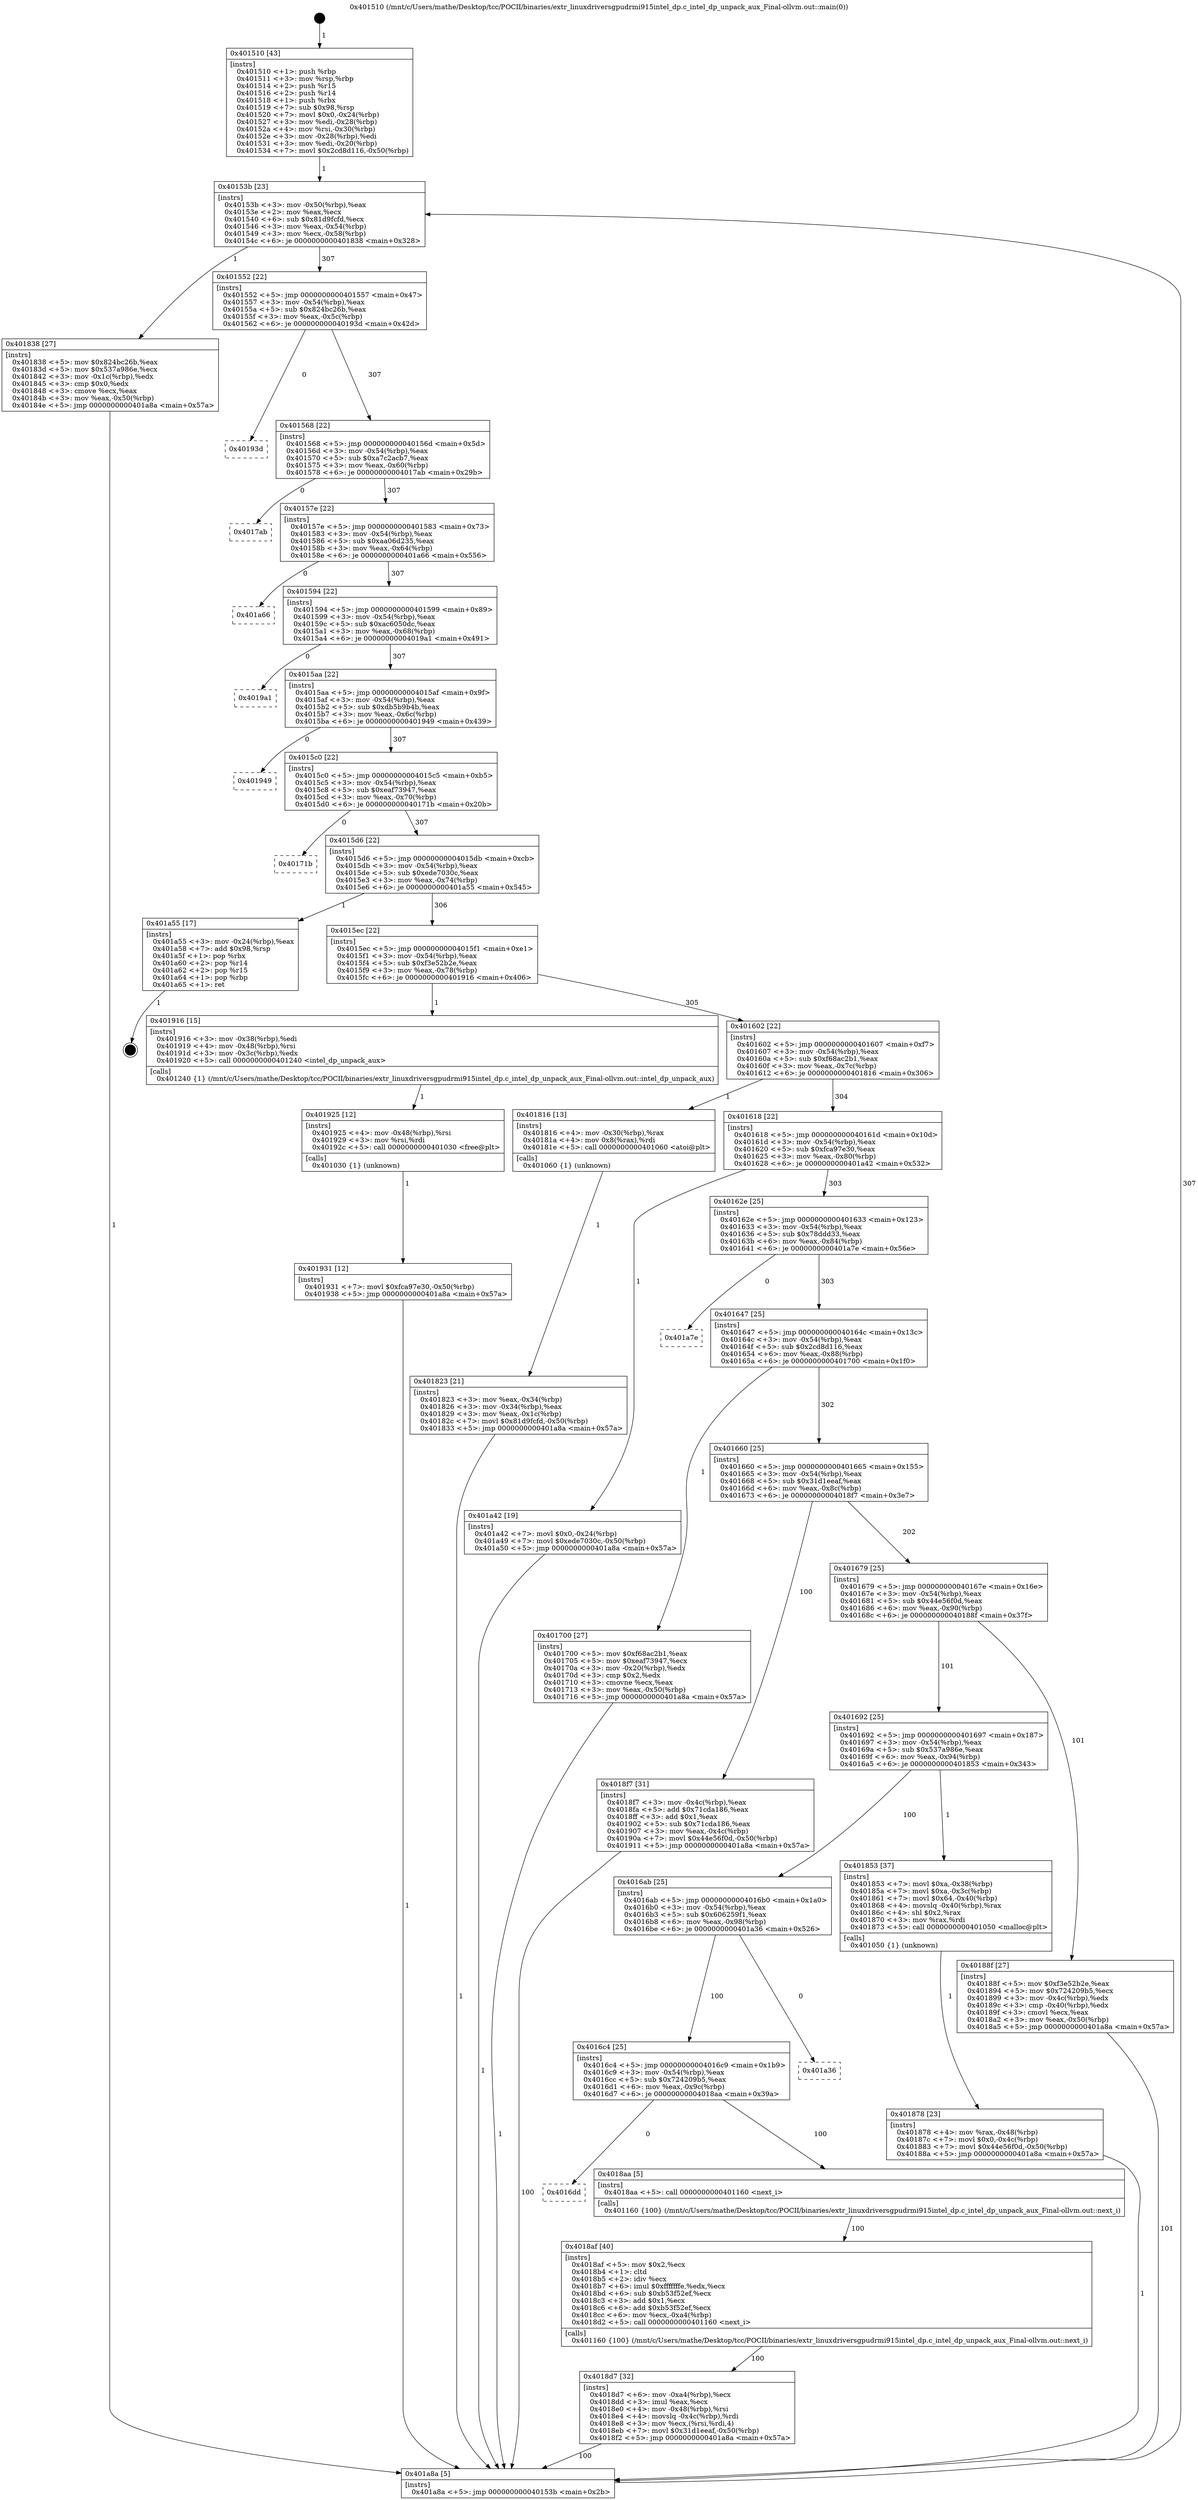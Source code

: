 digraph "0x401510" {
  label = "0x401510 (/mnt/c/Users/mathe/Desktop/tcc/POCII/binaries/extr_linuxdriversgpudrmi915intel_dp.c_intel_dp_unpack_aux_Final-ollvm.out::main(0))"
  labelloc = "t"
  node[shape=record]

  Entry [label="",width=0.3,height=0.3,shape=circle,fillcolor=black,style=filled]
  "0x40153b" [label="{
     0x40153b [23]\l
     | [instrs]\l
     &nbsp;&nbsp;0x40153b \<+3\>: mov -0x50(%rbp),%eax\l
     &nbsp;&nbsp;0x40153e \<+2\>: mov %eax,%ecx\l
     &nbsp;&nbsp;0x401540 \<+6\>: sub $0x81d9fcfd,%ecx\l
     &nbsp;&nbsp;0x401546 \<+3\>: mov %eax,-0x54(%rbp)\l
     &nbsp;&nbsp;0x401549 \<+3\>: mov %ecx,-0x58(%rbp)\l
     &nbsp;&nbsp;0x40154c \<+6\>: je 0000000000401838 \<main+0x328\>\l
  }"]
  "0x401838" [label="{
     0x401838 [27]\l
     | [instrs]\l
     &nbsp;&nbsp;0x401838 \<+5\>: mov $0x824bc26b,%eax\l
     &nbsp;&nbsp;0x40183d \<+5\>: mov $0x537a986e,%ecx\l
     &nbsp;&nbsp;0x401842 \<+3\>: mov -0x1c(%rbp),%edx\l
     &nbsp;&nbsp;0x401845 \<+3\>: cmp $0x0,%edx\l
     &nbsp;&nbsp;0x401848 \<+3\>: cmove %ecx,%eax\l
     &nbsp;&nbsp;0x40184b \<+3\>: mov %eax,-0x50(%rbp)\l
     &nbsp;&nbsp;0x40184e \<+5\>: jmp 0000000000401a8a \<main+0x57a\>\l
  }"]
  "0x401552" [label="{
     0x401552 [22]\l
     | [instrs]\l
     &nbsp;&nbsp;0x401552 \<+5\>: jmp 0000000000401557 \<main+0x47\>\l
     &nbsp;&nbsp;0x401557 \<+3\>: mov -0x54(%rbp),%eax\l
     &nbsp;&nbsp;0x40155a \<+5\>: sub $0x824bc26b,%eax\l
     &nbsp;&nbsp;0x40155f \<+3\>: mov %eax,-0x5c(%rbp)\l
     &nbsp;&nbsp;0x401562 \<+6\>: je 000000000040193d \<main+0x42d\>\l
  }"]
  Exit [label="",width=0.3,height=0.3,shape=circle,fillcolor=black,style=filled,peripheries=2]
  "0x40193d" [label="{
     0x40193d\l
  }", style=dashed]
  "0x401568" [label="{
     0x401568 [22]\l
     | [instrs]\l
     &nbsp;&nbsp;0x401568 \<+5\>: jmp 000000000040156d \<main+0x5d\>\l
     &nbsp;&nbsp;0x40156d \<+3\>: mov -0x54(%rbp),%eax\l
     &nbsp;&nbsp;0x401570 \<+5\>: sub $0xa7c2acb7,%eax\l
     &nbsp;&nbsp;0x401575 \<+3\>: mov %eax,-0x60(%rbp)\l
     &nbsp;&nbsp;0x401578 \<+6\>: je 00000000004017ab \<main+0x29b\>\l
  }"]
  "0x401931" [label="{
     0x401931 [12]\l
     | [instrs]\l
     &nbsp;&nbsp;0x401931 \<+7\>: movl $0xfca97e30,-0x50(%rbp)\l
     &nbsp;&nbsp;0x401938 \<+5\>: jmp 0000000000401a8a \<main+0x57a\>\l
  }"]
  "0x4017ab" [label="{
     0x4017ab\l
  }", style=dashed]
  "0x40157e" [label="{
     0x40157e [22]\l
     | [instrs]\l
     &nbsp;&nbsp;0x40157e \<+5\>: jmp 0000000000401583 \<main+0x73\>\l
     &nbsp;&nbsp;0x401583 \<+3\>: mov -0x54(%rbp),%eax\l
     &nbsp;&nbsp;0x401586 \<+5\>: sub $0xaa06d235,%eax\l
     &nbsp;&nbsp;0x40158b \<+3\>: mov %eax,-0x64(%rbp)\l
     &nbsp;&nbsp;0x40158e \<+6\>: je 0000000000401a66 \<main+0x556\>\l
  }"]
  "0x401925" [label="{
     0x401925 [12]\l
     | [instrs]\l
     &nbsp;&nbsp;0x401925 \<+4\>: mov -0x48(%rbp),%rsi\l
     &nbsp;&nbsp;0x401929 \<+3\>: mov %rsi,%rdi\l
     &nbsp;&nbsp;0x40192c \<+5\>: call 0000000000401030 \<free@plt\>\l
     | [calls]\l
     &nbsp;&nbsp;0x401030 \{1\} (unknown)\l
  }"]
  "0x401a66" [label="{
     0x401a66\l
  }", style=dashed]
  "0x401594" [label="{
     0x401594 [22]\l
     | [instrs]\l
     &nbsp;&nbsp;0x401594 \<+5\>: jmp 0000000000401599 \<main+0x89\>\l
     &nbsp;&nbsp;0x401599 \<+3\>: mov -0x54(%rbp),%eax\l
     &nbsp;&nbsp;0x40159c \<+5\>: sub $0xac6050dc,%eax\l
     &nbsp;&nbsp;0x4015a1 \<+3\>: mov %eax,-0x68(%rbp)\l
     &nbsp;&nbsp;0x4015a4 \<+6\>: je 00000000004019a1 \<main+0x491\>\l
  }"]
  "0x4018d7" [label="{
     0x4018d7 [32]\l
     | [instrs]\l
     &nbsp;&nbsp;0x4018d7 \<+6\>: mov -0xa4(%rbp),%ecx\l
     &nbsp;&nbsp;0x4018dd \<+3\>: imul %eax,%ecx\l
     &nbsp;&nbsp;0x4018e0 \<+4\>: mov -0x48(%rbp),%rsi\l
     &nbsp;&nbsp;0x4018e4 \<+4\>: movslq -0x4c(%rbp),%rdi\l
     &nbsp;&nbsp;0x4018e8 \<+3\>: mov %ecx,(%rsi,%rdi,4)\l
     &nbsp;&nbsp;0x4018eb \<+7\>: movl $0x31d1eeaf,-0x50(%rbp)\l
     &nbsp;&nbsp;0x4018f2 \<+5\>: jmp 0000000000401a8a \<main+0x57a\>\l
  }"]
  "0x4019a1" [label="{
     0x4019a1\l
  }", style=dashed]
  "0x4015aa" [label="{
     0x4015aa [22]\l
     | [instrs]\l
     &nbsp;&nbsp;0x4015aa \<+5\>: jmp 00000000004015af \<main+0x9f\>\l
     &nbsp;&nbsp;0x4015af \<+3\>: mov -0x54(%rbp),%eax\l
     &nbsp;&nbsp;0x4015b2 \<+5\>: sub $0xdb5b9b4b,%eax\l
     &nbsp;&nbsp;0x4015b7 \<+3\>: mov %eax,-0x6c(%rbp)\l
     &nbsp;&nbsp;0x4015ba \<+6\>: je 0000000000401949 \<main+0x439\>\l
  }"]
  "0x4018af" [label="{
     0x4018af [40]\l
     | [instrs]\l
     &nbsp;&nbsp;0x4018af \<+5\>: mov $0x2,%ecx\l
     &nbsp;&nbsp;0x4018b4 \<+1\>: cltd\l
     &nbsp;&nbsp;0x4018b5 \<+2\>: idiv %ecx\l
     &nbsp;&nbsp;0x4018b7 \<+6\>: imul $0xfffffffe,%edx,%ecx\l
     &nbsp;&nbsp;0x4018bd \<+6\>: sub $0xb53f52ef,%ecx\l
     &nbsp;&nbsp;0x4018c3 \<+3\>: add $0x1,%ecx\l
     &nbsp;&nbsp;0x4018c6 \<+6\>: add $0xb53f52ef,%ecx\l
     &nbsp;&nbsp;0x4018cc \<+6\>: mov %ecx,-0xa4(%rbp)\l
     &nbsp;&nbsp;0x4018d2 \<+5\>: call 0000000000401160 \<next_i\>\l
     | [calls]\l
     &nbsp;&nbsp;0x401160 \{100\} (/mnt/c/Users/mathe/Desktop/tcc/POCII/binaries/extr_linuxdriversgpudrmi915intel_dp.c_intel_dp_unpack_aux_Final-ollvm.out::next_i)\l
  }"]
  "0x401949" [label="{
     0x401949\l
  }", style=dashed]
  "0x4015c0" [label="{
     0x4015c0 [22]\l
     | [instrs]\l
     &nbsp;&nbsp;0x4015c0 \<+5\>: jmp 00000000004015c5 \<main+0xb5\>\l
     &nbsp;&nbsp;0x4015c5 \<+3\>: mov -0x54(%rbp),%eax\l
     &nbsp;&nbsp;0x4015c8 \<+5\>: sub $0xeaf73947,%eax\l
     &nbsp;&nbsp;0x4015cd \<+3\>: mov %eax,-0x70(%rbp)\l
     &nbsp;&nbsp;0x4015d0 \<+6\>: je 000000000040171b \<main+0x20b\>\l
  }"]
  "0x4016dd" [label="{
     0x4016dd\l
  }", style=dashed]
  "0x40171b" [label="{
     0x40171b\l
  }", style=dashed]
  "0x4015d6" [label="{
     0x4015d6 [22]\l
     | [instrs]\l
     &nbsp;&nbsp;0x4015d6 \<+5\>: jmp 00000000004015db \<main+0xcb\>\l
     &nbsp;&nbsp;0x4015db \<+3\>: mov -0x54(%rbp),%eax\l
     &nbsp;&nbsp;0x4015de \<+5\>: sub $0xede7030c,%eax\l
     &nbsp;&nbsp;0x4015e3 \<+3\>: mov %eax,-0x74(%rbp)\l
     &nbsp;&nbsp;0x4015e6 \<+6\>: je 0000000000401a55 \<main+0x545\>\l
  }"]
  "0x4018aa" [label="{
     0x4018aa [5]\l
     | [instrs]\l
     &nbsp;&nbsp;0x4018aa \<+5\>: call 0000000000401160 \<next_i\>\l
     | [calls]\l
     &nbsp;&nbsp;0x401160 \{100\} (/mnt/c/Users/mathe/Desktop/tcc/POCII/binaries/extr_linuxdriversgpudrmi915intel_dp.c_intel_dp_unpack_aux_Final-ollvm.out::next_i)\l
  }"]
  "0x401a55" [label="{
     0x401a55 [17]\l
     | [instrs]\l
     &nbsp;&nbsp;0x401a55 \<+3\>: mov -0x24(%rbp),%eax\l
     &nbsp;&nbsp;0x401a58 \<+7\>: add $0x98,%rsp\l
     &nbsp;&nbsp;0x401a5f \<+1\>: pop %rbx\l
     &nbsp;&nbsp;0x401a60 \<+2\>: pop %r14\l
     &nbsp;&nbsp;0x401a62 \<+2\>: pop %r15\l
     &nbsp;&nbsp;0x401a64 \<+1\>: pop %rbp\l
     &nbsp;&nbsp;0x401a65 \<+1\>: ret\l
  }"]
  "0x4015ec" [label="{
     0x4015ec [22]\l
     | [instrs]\l
     &nbsp;&nbsp;0x4015ec \<+5\>: jmp 00000000004015f1 \<main+0xe1\>\l
     &nbsp;&nbsp;0x4015f1 \<+3\>: mov -0x54(%rbp),%eax\l
     &nbsp;&nbsp;0x4015f4 \<+5\>: sub $0xf3e52b2e,%eax\l
     &nbsp;&nbsp;0x4015f9 \<+3\>: mov %eax,-0x78(%rbp)\l
     &nbsp;&nbsp;0x4015fc \<+6\>: je 0000000000401916 \<main+0x406\>\l
  }"]
  "0x4016c4" [label="{
     0x4016c4 [25]\l
     | [instrs]\l
     &nbsp;&nbsp;0x4016c4 \<+5\>: jmp 00000000004016c9 \<main+0x1b9\>\l
     &nbsp;&nbsp;0x4016c9 \<+3\>: mov -0x54(%rbp),%eax\l
     &nbsp;&nbsp;0x4016cc \<+5\>: sub $0x724209b5,%eax\l
     &nbsp;&nbsp;0x4016d1 \<+6\>: mov %eax,-0x9c(%rbp)\l
     &nbsp;&nbsp;0x4016d7 \<+6\>: je 00000000004018aa \<main+0x39a\>\l
  }"]
  "0x401916" [label="{
     0x401916 [15]\l
     | [instrs]\l
     &nbsp;&nbsp;0x401916 \<+3\>: mov -0x38(%rbp),%edi\l
     &nbsp;&nbsp;0x401919 \<+4\>: mov -0x48(%rbp),%rsi\l
     &nbsp;&nbsp;0x40191d \<+3\>: mov -0x3c(%rbp),%edx\l
     &nbsp;&nbsp;0x401920 \<+5\>: call 0000000000401240 \<intel_dp_unpack_aux\>\l
     | [calls]\l
     &nbsp;&nbsp;0x401240 \{1\} (/mnt/c/Users/mathe/Desktop/tcc/POCII/binaries/extr_linuxdriversgpudrmi915intel_dp.c_intel_dp_unpack_aux_Final-ollvm.out::intel_dp_unpack_aux)\l
  }"]
  "0x401602" [label="{
     0x401602 [22]\l
     | [instrs]\l
     &nbsp;&nbsp;0x401602 \<+5\>: jmp 0000000000401607 \<main+0xf7\>\l
     &nbsp;&nbsp;0x401607 \<+3\>: mov -0x54(%rbp),%eax\l
     &nbsp;&nbsp;0x40160a \<+5\>: sub $0xf68ac2b1,%eax\l
     &nbsp;&nbsp;0x40160f \<+3\>: mov %eax,-0x7c(%rbp)\l
     &nbsp;&nbsp;0x401612 \<+6\>: je 0000000000401816 \<main+0x306\>\l
  }"]
  "0x401a36" [label="{
     0x401a36\l
  }", style=dashed]
  "0x401816" [label="{
     0x401816 [13]\l
     | [instrs]\l
     &nbsp;&nbsp;0x401816 \<+4\>: mov -0x30(%rbp),%rax\l
     &nbsp;&nbsp;0x40181a \<+4\>: mov 0x8(%rax),%rdi\l
     &nbsp;&nbsp;0x40181e \<+5\>: call 0000000000401060 \<atoi@plt\>\l
     | [calls]\l
     &nbsp;&nbsp;0x401060 \{1\} (unknown)\l
  }"]
  "0x401618" [label="{
     0x401618 [22]\l
     | [instrs]\l
     &nbsp;&nbsp;0x401618 \<+5\>: jmp 000000000040161d \<main+0x10d\>\l
     &nbsp;&nbsp;0x40161d \<+3\>: mov -0x54(%rbp),%eax\l
     &nbsp;&nbsp;0x401620 \<+5\>: sub $0xfca97e30,%eax\l
     &nbsp;&nbsp;0x401625 \<+3\>: mov %eax,-0x80(%rbp)\l
     &nbsp;&nbsp;0x401628 \<+6\>: je 0000000000401a42 \<main+0x532\>\l
  }"]
  "0x401878" [label="{
     0x401878 [23]\l
     | [instrs]\l
     &nbsp;&nbsp;0x401878 \<+4\>: mov %rax,-0x48(%rbp)\l
     &nbsp;&nbsp;0x40187c \<+7\>: movl $0x0,-0x4c(%rbp)\l
     &nbsp;&nbsp;0x401883 \<+7\>: movl $0x44e56f0d,-0x50(%rbp)\l
     &nbsp;&nbsp;0x40188a \<+5\>: jmp 0000000000401a8a \<main+0x57a\>\l
  }"]
  "0x401a42" [label="{
     0x401a42 [19]\l
     | [instrs]\l
     &nbsp;&nbsp;0x401a42 \<+7\>: movl $0x0,-0x24(%rbp)\l
     &nbsp;&nbsp;0x401a49 \<+7\>: movl $0xede7030c,-0x50(%rbp)\l
     &nbsp;&nbsp;0x401a50 \<+5\>: jmp 0000000000401a8a \<main+0x57a\>\l
  }"]
  "0x40162e" [label="{
     0x40162e [25]\l
     | [instrs]\l
     &nbsp;&nbsp;0x40162e \<+5\>: jmp 0000000000401633 \<main+0x123\>\l
     &nbsp;&nbsp;0x401633 \<+3\>: mov -0x54(%rbp),%eax\l
     &nbsp;&nbsp;0x401636 \<+5\>: sub $0x78ddd33,%eax\l
     &nbsp;&nbsp;0x40163b \<+6\>: mov %eax,-0x84(%rbp)\l
     &nbsp;&nbsp;0x401641 \<+6\>: je 0000000000401a7e \<main+0x56e\>\l
  }"]
  "0x4016ab" [label="{
     0x4016ab [25]\l
     | [instrs]\l
     &nbsp;&nbsp;0x4016ab \<+5\>: jmp 00000000004016b0 \<main+0x1a0\>\l
     &nbsp;&nbsp;0x4016b0 \<+3\>: mov -0x54(%rbp),%eax\l
     &nbsp;&nbsp;0x4016b3 \<+5\>: sub $0x606259f1,%eax\l
     &nbsp;&nbsp;0x4016b8 \<+6\>: mov %eax,-0x98(%rbp)\l
     &nbsp;&nbsp;0x4016be \<+6\>: je 0000000000401a36 \<main+0x526\>\l
  }"]
  "0x401a7e" [label="{
     0x401a7e\l
  }", style=dashed]
  "0x401647" [label="{
     0x401647 [25]\l
     | [instrs]\l
     &nbsp;&nbsp;0x401647 \<+5\>: jmp 000000000040164c \<main+0x13c\>\l
     &nbsp;&nbsp;0x40164c \<+3\>: mov -0x54(%rbp),%eax\l
     &nbsp;&nbsp;0x40164f \<+5\>: sub $0x2cd8d116,%eax\l
     &nbsp;&nbsp;0x401654 \<+6\>: mov %eax,-0x88(%rbp)\l
     &nbsp;&nbsp;0x40165a \<+6\>: je 0000000000401700 \<main+0x1f0\>\l
  }"]
  "0x401853" [label="{
     0x401853 [37]\l
     | [instrs]\l
     &nbsp;&nbsp;0x401853 \<+7\>: movl $0xa,-0x38(%rbp)\l
     &nbsp;&nbsp;0x40185a \<+7\>: movl $0xa,-0x3c(%rbp)\l
     &nbsp;&nbsp;0x401861 \<+7\>: movl $0x64,-0x40(%rbp)\l
     &nbsp;&nbsp;0x401868 \<+4\>: movslq -0x40(%rbp),%rax\l
     &nbsp;&nbsp;0x40186c \<+4\>: shl $0x2,%rax\l
     &nbsp;&nbsp;0x401870 \<+3\>: mov %rax,%rdi\l
     &nbsp;&nbsp;0x401873 \<+5\>: call 0000000000401050 \<malloc@plt\>\l
     | [calls]\l
     &nbsp;&nbsp;0x401050 \{1\} (unknown)\l
  }"]
  "0x401700" [label="{
     0x401700 [27]\l
     | [instrs]\l
     &nbsp;&nbsp;0x401700 \<+5\>: mov $0xf68ac2b1,%eax\l
     &nbsp;&nbsp;0x401705 \<+5\>: mov $0xeaf73947,%ecx\l
     &nbsp;&nbsp;0x40170a \<+3\>: mov -0x20(%rbp),%edx\l
     &nbsp;&nbsp;0x40170d \<+3\>: cmp $0x2,%edx\l
     &nbsp;&nbsp;0x401710 \<+3\>: cmovne %ecx,%eax\l
     &nbsp;&nbsp;0x401713 \<+3\>: mov %eax,-0x50(%rbp)\l
     &nbsp;&nbsp;0x401716 \<+5\>: jmp 0000000000401a8a \<main+0x57a\>\l
  }"]
  "0x401660" [label="{
     0x401660 [25]\l
     | [instrs]\l
     &nbsp;&nbsp;0x401660 \<+5\>: jmp 0000000000401665 \<main+0x155\>\l
     &nbsp;&nbsp;0x401665 \<+3\>: mov -0x54(%rbp),%eax\l
     &nbsp;&nbsp;0x401668 \<+5\>: sub $0x31d1eeaf,%eax\l
     &nbsp;&nbsp;0x40166d \<+6\>: mov %eax,-0x8c(%rbp)\l
     &nbsp;&nbsp;0x401673 \<+6\>: je 00000000004018f7 \<main+0x3e7\>\l
  }"]
  "0x401a8a" [label="{
     0x401a8a [5]\l
     | [instrs]\l
     &nbsp;&nbsp;0x401a8a \<+5\>: jmp 000000000040153b \<main+0x2b\>\l
  }"]
  "0x401510" [label="{
     0x401510 [43]\l
     | [instrs]\l
     &nbsp;&nbsp;0x401510 \<+1\>: push %rbp\l
     &nbsp;&nbsp;0x401511 \<+3\>: mov %rsp,%rbp\l
     &nbsp;&nbsp;0x401514 \<+2\>: push %r15\l
     &nbsp;&nbsp;0x401516 \<+2\>: push %r14\l
     &nbsp;&nbsp;0x401518 \<+1\>: push %rbx\l
     &nbsp;&nbsp;0x401519 \<+7\>: sub $0x98,%rsp\l
     &nbsp;&nbsp;0x401520 \<+7\>: movl $0x0,-0x24(%rbp)\l
     &nbsp;&nbsp;0x401527 \<+3\>: mov %edi,-0x28(%rbp)\l
     &nbsp;&nbsp;0x40152a \<+4\>: mov %rsi,-0x30(%rbp)\l
     &nbsp;&nbsp;0x40152e \<+3\>: mov -0x28(%rbp),%edi\l
     &nbsp;&nbsp;0x401531 \<+3\>: mov %edi,-0x20(%rbp)\l
     &nbsp;&nbsp;0x401534 \<+7\>: movl $0x2cd8d116,-0x50(%rbp)\l
  }"]
  "0x401823" [label="{
     0x401823 [21]\l
     | [instrs]\l
     &nbsp;&nbsp;0x401823 \<+3\>: mov %eax,-0x34(%rbp)\l
     &nbsp;&nbsp;0x401826 \<+3\>: mov -0x34(%rbp),%eax\l
     &nbsp;&nbsp;0x401829 \<+3\>: mov %eax,-0x1c(%rbp)\l
     &nbsp;&nbsp;0x40182c \<+7\>: movl $0x81d9fcfd,-0x50(%rbp)\l
     &nbsp;&nbsp;0x401833 \<+5\>: jmp 0000000000401a8a \<main+0x57a\>\l
  }"]
  "0x401692" [label="{
     0x401692 [25]\l
     | [instrs]\l
     &nbsp;&nbsp;0x401692 \<+5\>: jmp 0000000000401697 \<main+0x187\>\l
     &nbsp;&nbsp;0x401697 \<+3\>: mov -0x54(%rbp),%eax\l
     &nbsp;&nbsp;0x40169a \<+5\>: sub $0x537a986e,%eax\l
     &nbsp;&nbsp;0x40169f \<+6\>: mov %eax,-0x94(%rbp)\l
     &nbsp;&nbsp;0x4016a5 \<+6\>: je 0000000000401853 \<main+0x343\>\l
  }"]
  "0x4018f7" [label="{
     0x4018f7 [31]\l
     | [instrs]\l
     &nbsp;&nbsp;0x4018f7 \<+3\>: mov -0x4c(%rbp),%eax\l
     &nbsp;&nbsp;0x4018fa \<+5\>: add $0x71cda186,%eax\l
     &nbsp;&nbsp;0x4018ff \<+3\>: add $0x1,%eax\l
     &nbsp;&nbsp;0x401902 \<+5\>: sub $0x71cda186,%eax\l
     &nbsp;&nbsp;0x401907 \<+3\>: mov %eax,-0x4c(%rbp)\l
     &nbsp;&nbsp;0x40190a \<+7\>: movl $0x44e56f0d,-0x50(%rbp)\l
     &nbsp;&nbsp;0x401911 \<+5\>: jmp 0000000000401a8a \<main+0x57a\>\l
  }"]
  "0x401679" [label="{
     0x401679 [25]\l
     | [instrs]\l
     &nbsp;&nbsp;0x401679 \<+5\>: jmp 000000000040167e \<main+0x16e\>\l
     &nbsp;&nbsp;0x40167e \<+3\>: mov -0x54(%rbp),%eax\l
     &nbsp;&nbsp;0x401681 \<+5\>: sub $0x44e56f0d,%eax\l
     &nbsp;&nbsp;0x401686 \<+6\>: mov %eax,-0x90(%rbp)\l
     &nbsp;&nbsp;0x40168c \<+6\>: je 000000000040188f \<main+0x37f\>\l
  }"]
  "0x40188f" [label="{
     0x40188f [27]\l
     | [instrs]\l
     &nbsp;&nbsp;0x40188f \<+5\>: mov $0xf3e52b2e,%eax\l
     &nbsp;&nbsp;0x401894 \<+5\>: mov $0x724209b5,%ecx\l
     &nbsp;&nbsp;0x401899 \<+3\>: mov -0x4c(%rbp),%edx\l
     &nbsp;&nbsp;0x40189c \<+3\>: cmp -0x40(%rbp),%edx\l
     &nbsp;&nbsp;0x40189f \<+3\>: cmovl %ecx,%eax\l
     &nbsp;&nbsp;0x4018a2 \<+3\>: mov %eax,-0x50(%rbp)\l
     &nbsp;&nbsp;0x4018a5 \<+5\>: jmp 0000000000401a8a \<main+0x57a\>\l
  }"]
  Entry -> "0x401510" [label=" 1"]
  "0x40153b" -> "0x401838" [label=" 1"]
  "0x40153b" -> "0x401552" [label=" 307"]
  "0x401a55" -> Exit [label=" 1"]
  "0x401552" -> "0x40193d" [label=" 0"]
  "0x401552" -> "0x401568" [label=" 307"]
  "0x401a42" -> "0x401a8a" [label=" 1"]
  "0x401568" -> "0x4017ab" [label=" 0"]
  "0x401568" -> "0x40157e" [label=" 307"]
  "0x401931" -> "0x401a8a" [label=" 1"]
  "0x40157e" -> "0x401a66" [label=" 0"]
  "0x40157e" -> "0x401594" [label=" 307"]
  "0x401925" -> "0x401931" [label=" 1"]
  "0x401594" -> "0x4019a1" [label=" 0"]
  "0x401594" -> "0x4015aa" [label=" 307"]
  "0x401916" -> "0x401925" [label=" 1"]
  "0x4015aa" -> "0x401949" [label=" 0"]
  "0x4015aa" -> "0x4015c0" [label=" 307"]
  "0x4018f7" -> "0x401a8a" [label=" 100"]
  "0x4015c0" -> "0x40171b" [label=" 0"]
  "0x4015c0" -> "0x4015d6" [label=" 307"]
  "0x4018d7" -> "0x401a8a" [label=" 100"]
  "0x4015d6" -> "0x401a55" [label=" 1"]
  "0x4015d6" -> "0x4015ec" [label=" 306"]
  "0x4018af" -> "0x4018d7" [label=" 100"]
  "0x4015ec" -> "0x401916" [label=" 1"]
  "0x4015ec" -> "0x401602" [label=" 305"]
  "0x4016c4" -> "0x4016dd" [label=" 0"]
  "0x401602" -> "0x401816" [label=" 1"]
  "0x401602" -> "0x401618" [label=" 304"]
  "0x4016c4" -> "0x4018aa" [label=" 100"]
  "0x401618" -> "0x401a42" [label=" 1"]
  "0x401618" -> "0x40162e" [label=" 303"]
  "0x4016ab" -> "0x4016c4" [label=" 100"]
  "0x40162e" -> "0x401a7e" [label=" 0"]
  "0x40162e" -> "0x401647" [label=" 303"]
  "0x4016ab" -> "0x401a36" [label=" 0"]
  "0x401647" -> "0x401700" [label=" 1"]
  "0x401647" -> "0x401660" [label=" 302"]
  "0x401700" -> "0x401a8a" [label=" 1"]
  "0x401510" -> "0x40153b" [label=" 1"]
  "0x401a8a" -> "0x40153b" [label=" 307"]
  "0x401816" -> "0x401823" [label=" 1"]
  "0x401823" -> "0x401a8a" [label=" 1"]
  "0x401838" -> "0x401a8a" [label=" 1"]
  "0x4018aa" -> "0x4018af" [label=" 100"]
  "0x401660" -> "0x4018f7" [label=" 100"]
  "0x401660" -> "0x401679" [label=" 202"]
  "0x401878" -> "0x401a8a" [label=" 1"]
  "0x401679" -> "0x40188f" [label=" 101"]
  "0x401679" -> "0x401692" [label=" 101"]
  "0x40188f" -> "0x401a8a" [label=" 101"]
  "0x401692" -> "0x401853" [label=" 1"]
  "0x401692" -> "0x4016ab" [label=" 100"]
  "0x401853" -> "0x401878" [label=" 1"]
}
